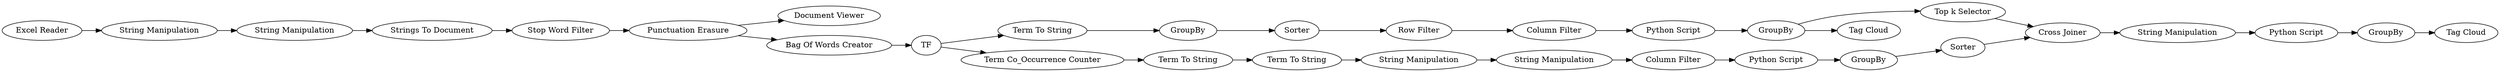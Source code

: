 digraph {
	1 [label="Excel Reader"]
	2 [label="String Manipulation"]
	3 [label="Strings To Document"]
	4 [label="Stop Word Filter"]
	5 [label="Punctuation Erasure"]
	6 [label="Document Viewer"]
	7 [label="Bag Of Words Creator"]
	8 [label=TF]
	9 [label="String Manipulation"]
	10 [label="Term To String"]
	11 [label=GroupBy]
	12 [label=Sorter]
	14 [label="Row Filter"]
	17 [label="Term Co_Occurrence Counter"]
	18 [label="Term To String"]
	19 [label="Term To String"]
	20 [label="String Manipulation"]
	21 [label=GroupBy]
	22 [label=Sorter]
	25 [label="String Manipulation"]
	26 [label="Python Script"]
	27 [label="Column Filter"]
	28 [label="Column Filter"]
	29 [label="Python Script"]
	30 [label=GroupBy]
	31 [label="Top k Selector"]
	32 [label="Cross Joiner"]
	34 [label="String Manipulation"]
	36 [label="Python Script"]
	37 [label="Tag Cloud"]
	38 [label=GroupBy]
	39 [label="Tag Cloud"]
	1 -> 2
	2 -> 9
	3 -> 4
	4 -> 5
	5 -> 7
	5 -> 6
	7 -> 8
	8 -> 10
	8 -> 17
	9 -> 3
	10 -> 11
	11 -> 12
	12 -> 14
	14 -> 28
	17 -> 18
	18 -> 19
	19 -> 20
	20 -> 25
	21 -> 22
	22 -> 32
	25 -> 27
	26 -> 21
	27 -> 26
	28 -> 29
	29 -> 30
	30 -> 31
	30 -> 39
	31 -> 32
	32 -> 34
	34 -> 36
	36 -> 38
	38 -> 37
	rankdir=LR
}

